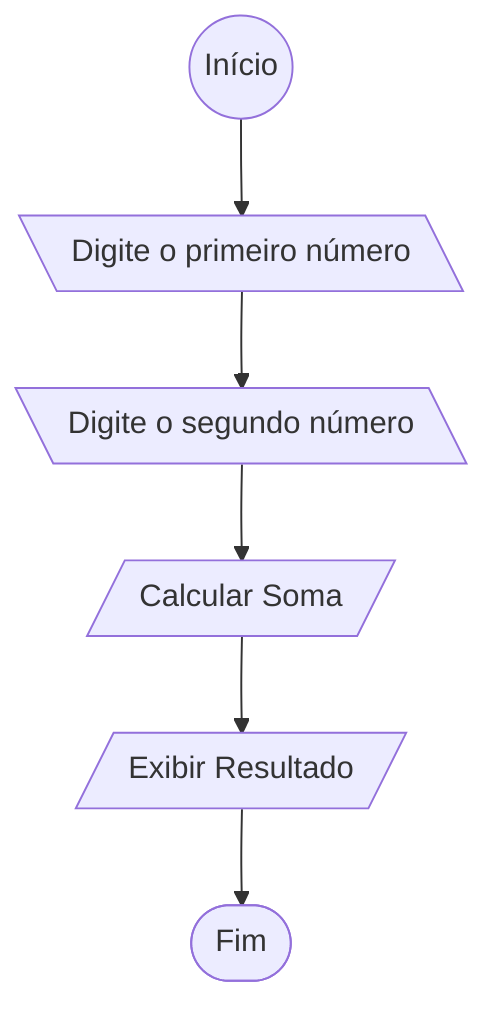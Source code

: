 flowchart TD
    start(( Início )) --> input1[\ Digite o primeiro número \]
    input1 --> input2[\ Digite o segundo número \]
    input2 --> soma[/ Calcular Soma /]
    soma --> resultado[/ Exibir Resultado /]
    resultado --> fim([ Fim ])